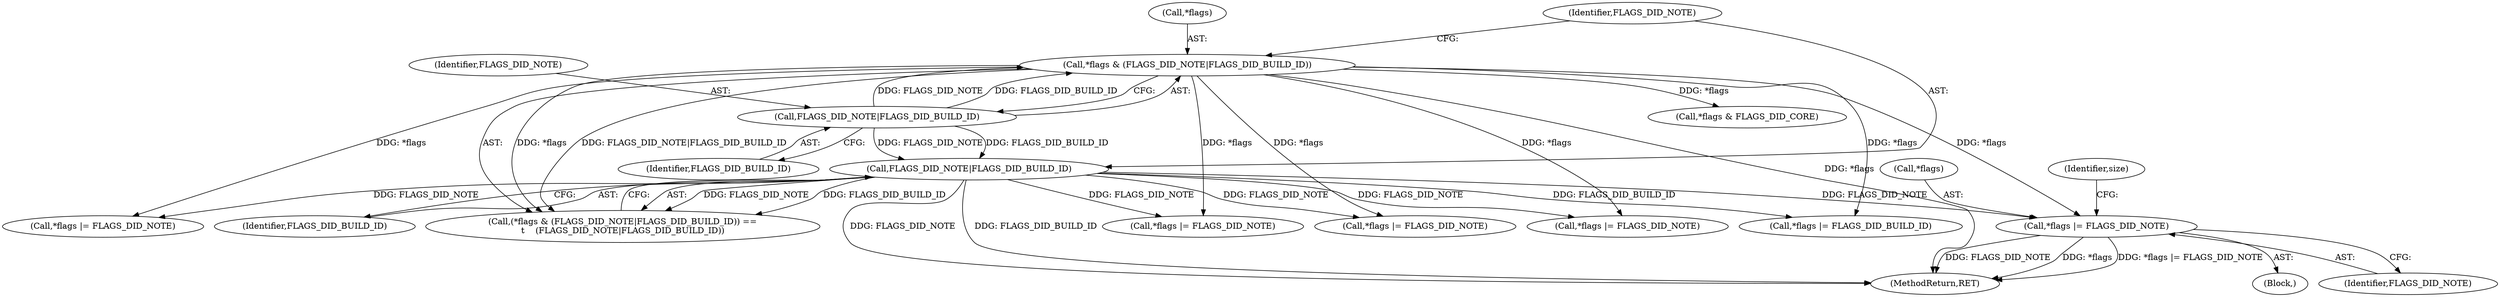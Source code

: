 digraph "0_file_ce90e05774dd77d86cfc8dfa6da57b32816841c4_2@pointer" {
"1000438" [label="(Call,*flags |= FLAGS_DID_NOTE)"];
"1000253" [label="(Call,*flags & (FLAGS_DID_NOTE|FLAGS_DID_BUILD_ID))"];
"1000256" [label="(Call,FLAGS_DID_NOTE|FLAGS_DID_BUILD_ID)"];
"1000259" [label="(Call,FLAGS_DID_NOTE|FLAGS_DID_BUILD_ID)"];
"1000258" [label="(Identifier,FLAGS_DID_BUILD_ID)"];
"1000941" [label="(Call,*flags & FLAGS_DID_CORE)"];
"1000321" [label="(Block,)"];
"1000443" [label="(Identifier,size)"];
"1000439" [label="(Call,*flags)"];
"1000254" [label="(Call,*flags)"];
"1000256" [label="(Call,FLAGS_DID_NOTE|FLAGS_DID_BUILD_ID)"];
"1000257" [label="(Identifier,FLAGS_DID_NOTE)"];
"1000858" [label="(Call,*flags |= FLAGS_DID_NOTE)"];
"1000519" [label="(Call,*flags |= FLAGS_DID_BUILD_ID)"];
"1000260" [label="(Identifier,FLAGS_DID_NOTE)"];
"1000259" [label="(Call,FLAGS_DID_NOTE|FLAGS_DID_BUILD_ID)"];
"1000743" [label="(Call,*flags |= FLAGS_DID_NOTE)"];
"1000650" [label="(Call,*flags |= FLAGS_DID_NOTE)"];
"1000261" [label="(Identifier,FLAGS_DID_BUILD_ID)"];
"1000253" [label="(Call,*flags & (FLAGS_DID_NOTE|FLAGS_DID_BUILD_ID))"];
"1000782" [label="(Call,*flags |= FLAGS_DID_NOTE)"];
"1000438" [label="(Call,*flags |= FLAGS_DID_NOTE)"];
"1000441" [label="(Identifier,FLAGS_DID_NOTE)"];
"1000252" [label="(Call,(*flags & (FLAGS_DID_NOTE|FLAGS_DID_BUILD_ID)) ==\n\t    (FLAGS_DID_NOTE|FLAGS_DID_BUILD_ID))"];
"1001244" [label="(MethodReturn,RET)"];
"1000438" -> "1000321"  [label="AST: "];
"1000438" -> "1000441"  [label="CFG: "];
"1000439" -> "1000438"  [label="AST: "];
"1000441" -> "1000438"  [label="AST: "];
"1000443" -> "1000438"  [label="CFG: "];
"1000438" -> "1001244"  [label="DDG: *flags |= FLAGS_DID_NOTE"];
"1000438" -> "1001244"  [label="DDG: FLAGS_DID_NOTE"];
"1000438" -> "1001244"  [label="DDG: *flags"];
"1000253" -> "1000438"  [label="DDG: *flags"];
"1000259" -> "1000438"  [label="DDG: FLAGS_DID_NOTE"];
"1000253" -> "1000252"  [label="AST: "];
"1000253" -> "1000256"  [label="CFG: "];
"1000254" -> "1000253"  [label="AST: "];
"1000256" -> "1000253"  [label="AST: "];
"1000260" -> "1000253"  [label="CFG: "];
"1000253" -> "1001244"  [label="DDG: *flags"];
"1000253" -> "1000252"  [label="DDG: *flags"];
"1000253" -> "1000252"  [label="DDG: FLAGS_DID_NOTE|FLAGS_DID_BUILD_ID"];
"1000256" -> "1000253"  [label="DDG: FLAGS_DID_NOTE"];
"1000256" -> "1000253"  [label="DDG: FLAGS_DID_BUILD_ID"];
"1000253" -> "1000519"  [label="DDG: *flags"];
"1000253" -> "1000650"  [label="DDG: *flags"];
"1000253" -> "1000743"  [label="DDG: *flags"];
"1000253" -> "1000782"  [label="DDG: *flags"];
"1000253" -> "1000858"  [label="DDG: *flags"];
"1000253" -> "1000941"  [label="DDG: *flags"];
"1000256" -> "1000258"  [label="CFG: "];
"1000257" -> "1000256"  [label="AST: "];
"1000258" -> "1000256"  [label="AST: "];
"1000256" -> "1000259"  [label="DDG: FLAGS_DID_NOTE"];
"1000256" -> "1000259"  [label="DDG: FLAGS_DID_BUILD_ID"];
"1000259" -> "1000252"  [label="AST: "];
"1000259" -> "1000261"  [label="CFG: "];
"1000260" -> "1000259"  [label="AST: "];
"1000261" -> "1000259"  [label="AST: "];
"1000252" -> "1000259"  [label="CFG: "];
"1000259" -> "1001244"  [label="DDG: FLAGS_DID_NOTE"];
"1000259" -> "1001244"  [label="DDG: FLAGS_DID_BUILD_ID"];
"1000259" -> "1000252"  [label="DDG: FLAGS_DID_NOTE"];
"1000259" -> "1000252"  [label="DDG: FLAGS_DID_BUILD_ID"];
"1000259" -> "1000519"  [label="DDG: FLAGS_DID_BUILD_ID"];
"1000259" -> "1000650"  [label="DDG: FLAGS_DID_NOTE"];
"1000259" -> "1000743"  [label="DDG: FLAGS_DID_NOTE"];
"1000259" -> "1000782"  [label="DDG: FLAGS_DID_NOTE"];
"1000259" -> "1000858"  [label="DDG: FLAGS_DID_NOTE"];
}

